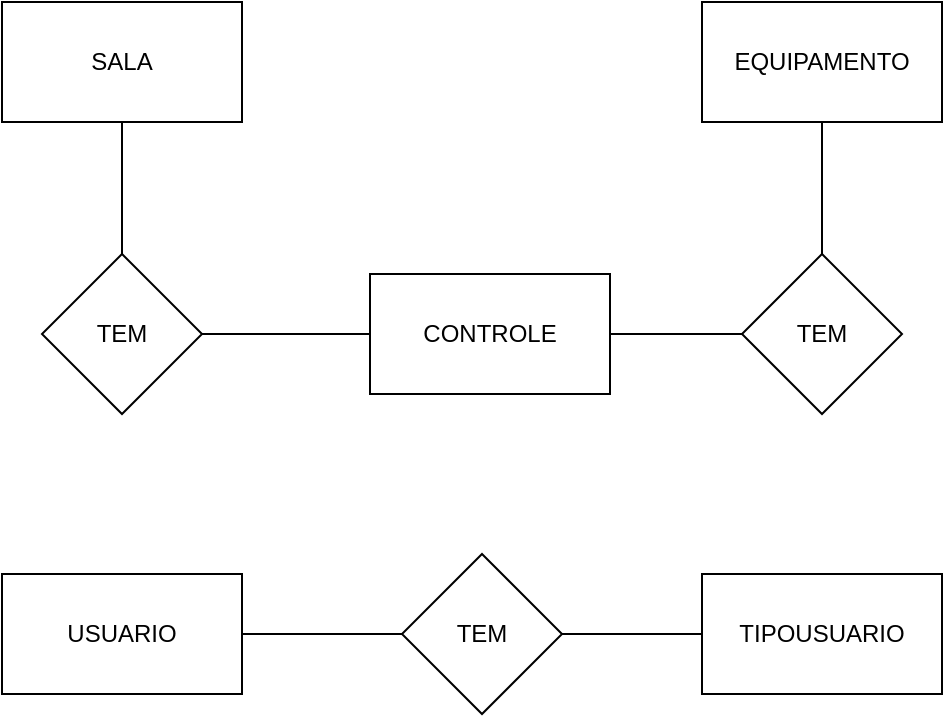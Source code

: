 <mxfile version="14.8.0" pages="2"><diagram id="B-v5WTrMBM2kTnsvU0oT" name="Conceitual"><mxGraphModel dx="1304" dy="804" grid="1" gridSize="10" guides="1" tooltips="1" connect="1" arrows="1" fold="1" page="1" pageScale="1" pageWidth="827" pageHeight="1169" math="0" shadow="0"><root><mxCell id="0"/><mxCell id="1" parent="0"/><mxCell id="d-sSVralukroa6LKkFgi-1" value="SALA" style="rounded=0;whiteSpace=wrap;html=1;" vertex="1" parent="1"><mxGeometry x="249" y="820" width="120" height="60" as="geometry"/></mxCell><mxCell id="d-sSVralukroa6LKkFgi-2" style="edgeStyle=orthogonalEdgeStyle;rounded=0;orthogonalLoop=1;jettySize=auto;html=1;endArrow=none;endFill=0;" edge="1" parent="1" source="d-sSVralukroa6LKkFgi-3" target="d-sSVralukroa6LKkFgi-13"><mxGeometry relative="1" as="geometry"/></mxCell><mxCell id="d-sSVralukroa6LKkFgi-3" value="EQUIPAMENTO" style="rounded=0;whiteSpace=wrap;html=1;" vertex="1" parent="1"><mxGeometry x="599" y="820" width="120" height="60" as="geometry"/></mxCell><mxCell id="d-sSVralukroa6LKkFgi-4" value="USUARIO" style="rounded=0;whiteSpace=wrap;html=1;" vertex="1" parent="1"><mxGeometry x="249" y="1106" width="120" height="60" as="geometry"/></mxCell><mxCell id="d-sSVralukroa6LKkFgi-5" style="edgeStyle=orthogonalEdgeStyle;rounded=0;orthogonalLoop=1;jettySize=auto;html=1;endArrow=none;endFill=0;" edge="1" parent="1" source="d-sSVralukroa6LKkFgi-7" target="d-sSVralukroa6LKkFgi-1"><mxGeometry relative="1" as="geometry"/></mxCell><mxCell id="d-sSVralukroa6LKkFgi-6" style="edgeStyle=orthogonalEdgeStyle;rounded=0;orthogonalLoop=1;jettySize=auto;html=1;endArrow=none;endFill=0;" edge="1" parent="1" source="d-sSVralukroa6LKkFgi-7" target="d-sSVralukroa6LKkFgi-14"><mxGeometry relative="1" as="geometry"/></mxCell><mxCell id="d-sSVralukroa6LKkFgi-7" value="TEM" style="rhombus;whiteSpace=wrap;html=1;" vertex="1" parent="1"><mxGeometry x="269" y="946" width="80" height="80" as="geometry"/></mxCell><mxCell id="d-sSVralukroa6LKkFgi-8" value="TIPOUSUARIO" style="rounded=0;whiteSpace=wrap;html=1;" vertex="1" parent="1"><mxGeometry x="599" y="1106" width="120" height="60" as="geometry"/></mxCell><mxCell id="d-sSVralukroa6LKkFgi-9" style="edgeStyle=orthogonalEdgeStyle;rounded=0;orthogonalLoop=1;jettySize=auto;html=1;endArrow=none;endFill=0;" edge="1" parent="1" source="d-sSVralukroa6LKkFgi-11" target="d-sSVralukroa6LKkFgi-8"><mxGeometry relative="1" as="geometry"/></mxCell><mxCell id="d-sSVralukroa6LKkFgi-10" style="edgeStyle=orthogonalEdgeStyle;rounded=0;orthogonalLoop=1;jettySize=auto;html=1;endArrow=none;endFill=0;" edge="1" parent="1" source="d-sSVralukroa6LKkFgi-11" target="d-sSVralukroa6LKkFgi-4"><mxGeometry relative="1" as="geometry"/></mxCell><mxCell id="d-sSVralukroa6LKkFgi-11" value="TEM" style="rhombus;whiteSpace=wrap;html=1;" vertex="1" parent="1"><mxGeometry x="449" y="1096" width="80" height="80" as="geometry"/></mxCell><mxCell id="d-sSVralukroa6LKkFgi-12" style="edgeStyle=orthogonalEdgeStyle;rounded=0;orthogonalLoop=1;jettySize=auto;html=1;endArrow=none;endFill=0;" edge="1" parent="1" source="d-sSVralukroa6LKkFgi-13" target="d-sSVralukroa6LKkFgi-14"><mxGeometry relative="1" as="geometry"/></mxCell><mxCell id="d-sSVralukroa6LKkFgi-13" value="TEM" style="rhombus;whiteSpace=wrap;html=1;" vertex="1" parent="1"><mxGeometry x="619" y="946" width="80" height="80" as="geometry"/></mxCell><mxCell id="d-sSVralukroa6LKkFgi-14" value="CONTROLE" style="rounded=0;whiteSpace=wrap;html=1;" vertex="1" parent="1"><mxGeometry x="433" y="956" width="120" height="60" as="geometry"/></mxCell></root></mxGraphModel></diagram><diagram name="Lógico" id="aWxVxtiPSOM8V-LDNcCX"><mxGraphModel dx="1304" dy="804" grid="1" gridSize="10" guides="1" tooltips="1" connect="1" arrows="1" fold="1" page="1" pageScale="1" pageWidth="827" pageHeight="1169" math="0" shadow="0"><root><mxCell id="58jCffY_zmtWFrvimDut-0"/><mxCell id="58jCffY_zmtWFrvimDut-1" parent="58jCffY_zmtWFrvimDut-0"/><mxCell id="cKKmld2wrwCkYSd_0dDj-0" value="Sala" style="shape=table;startSize=30;container=1;collapsible=1;childLayout=tableLayout;fixedRows=1;rowLines=0;fontStyle=1;align=center;resizeLast=1;" parent="58jCffY_zmtWFrvimDut-1" vertex="1"><mxGeometry x="70" y="20" width="180" height="160" as="geometry"/></mxCell><mxCell id="cKKmld2wrwCkYSd_0dDj-1" value="" style="shape=partialRectangle;collapsible=0;dropTarget=0;pointerEvents=0;fillColor=none;top=0;left=0;bottom=1;right=0;points=[[0,0.5],[1,0.5]];portConstraint=eastwest;" parent="cKKmld2wrwCkYSd_0dDj-0" vertex="1"><mxGeometry y="30" width="180" height="30" as="geometry"/></mxCell><mxCell id="cKKmld2wrwCkYSd_0dDj-2" value="PK" style="shape=partialRectangle;connectable=0;fillColor=none;top=0;left=0;bottom=0;right=0;fontStyle=1;overflow=hidden;" parent="cKKmld2wrwCkYSd_0dDj-1" vertex="1"><mxGeometry width="30" height="30" as="geometry"/></mxCell><mxCell id="cKKmld2wrwCkYSd_0dDj-3" value="IdSala" style="shape=partialRectangle;connectable=0;fillColor=none;top=0;left=0;bottom=0;right=0;align=left;spacingLeft=6;fontStyle=5;overflow=hidden;" parent="cKKmld2wrwCkYSd_0dDj-1" vertex="1"><mxGeometry x="30" width="150" height="30" as="geometry"/></mxCell><mxCell id="cKKmld2wrwCkYSd_0dDj-4" value="" style="shape=partialRectangle;collapsible=0;dropTarget=0;pointerEvents=0;fillColor=none;top=0;left=0;bottom=0;right=0;points=[[0,0.5],[1,0.5]];portConstraint=eastwest;" parent="cKKmld2wrwCkYSd_0dDj-0" vertex="1"><mxGeometry y="60" width="180" height="30" as="geometry"/></mxCell><mxCell id="cKKmld2wrwCkYSd_0dDj-5" value="" style="shape=partialRectangle;connectable=0;fillColor=none;top=0;left=0;bottom=0;right=0;editable=1;overflow=hidden;" parent="cKKmld2wrwCkYSd_0dDj-4" vertex="1"><mxGeometry width="30" height="30" as="geometry"/></mxCell><mxCell id="cKKmld2wrwCkYSd_0dDj-6" value="nomeSala" style="shape=partialRectangle;connectable=0;fillColor=none;top=0;left=0;bottom=0;right=0;align=left;spacingLeft=6;overflow=hidden;" parent="cKKmld2wrwCkYSd_0dDj-4" vertex="1"><mxGeometry x="30" width="150" height="30" as="geometry"/></mxCell><mxCell id="GplvaBZC5zHxHwNcXm80-0" value="" style="shape=partialRectangle;collapsible=0;dropTarget=0;pointerEvents=0;fillColor=none;top=0;left=0;bottom=0;right=0;points=[[0,0.5],[1,0.5]];portConstraint=eastwest;" vertex="1" parent="cKKmld2wrwCkYSd_0dDj-0"><mxGeometry y="90" width="180" height="30" as="geometry"/></mxCell><mxCell id="GplvaBZC5zHxHwNcXm80-1" value="" style="shape=partialRectangle;connectable=0;fillColor=none;top=0;left=0;bottom=0;right=0;editable=1;overflow=hidden;" vertex="1" parent="GplvaBZC5zHxHwNcXm80-0"><mxGeometry width="30" height="30" as="geometry"/></mxCell><mxCell id="GplvaBZC5zHxHwNcXm80-2" value="metragem" style="shape=partialRectangle;connectable=0;fillColor=none;top=0;left=0;bottom=0;right=0;align=left;spacingLeft=6;overflow=hidden;" vertex="1" parent="GplvaBZC5zHxHwNcXm80-0"><mxGeometry x="30" width="150" height="30" as="geometry"/></mxCell><mxCell id="GplvaBZC5zHxHwNcXm80-3" value="" style="shape=partialRectangle;collapsible=0;dropTarget=0;pointerEvents=0;fillColor=none;top=0;left=0;bottom=0;right=0;points=[[0,0.5],[1,0.5]];portConstraint=eastwest;" vertex="1" parent="cKKmld2wrwCkYSd_0dDj-0"><mxGeometry y="120" width="180" height="30" as="geometry"/></mxCell><mxCell id="GplvaBZC5zHxHwNcXm80-4" value="" style="shape=partialRectangle;connectable=0;fillColor=none;top=0;left=0;bottom=0;right=0;editable=1;overflow=hidden;" vertex="1" parent="GplvaBZC5zHxHwNcXm80-3"><mxGeometry width="30" height="30" as="geometry"/></mxCell><mxCell id="GplvaBZC5zHxHwNcXm80-5" value="andar" style="shape=partialRectangle;connectable=0;fillColor=none;top=0;left=0;bottom=0;right=0;align=left;spacingLeft=6;overflow=hidden;" vertex="1" parent="GplvaBZC5zHxHwNcXm80-3"><mxGeometry x="30" width="150" height="30" as="geometry"/></mxCell><mxCell id="X0YjRjQ_T-_eaul2By41-7" value="Equipamento" style="shape=table;startSize=30;container=1;collapsible=1;childLayout=tableLayout;fixedRows=1;rowLines=0;fontStyle=1;align=center;resizeLast=1;" parent="58jCffY_zmtWFrvimDut-1" vertex="1"><mxGeometry x="70" y="260" width="180" height="280" as="geometry"/></mxCell><mxCell id="X0YjRjQ_T-_eaul2By41-8" value="" style="shape=partialRectangle;collapsible=0;dropTarget=0;pointerEvents=0;fillColor=none;top=0;left=0;bottom=1;right=0;points=[[0,0.5],[1,0.5]];portConstraint=eastwest;" parent="X0YjRjQ_T-_eaul2By41-7" vertex="1"><mxGeometry y="30" width="180" height="30" as="geometry"/></mxCell><mxCell id="X0YjRjQ_T-_eaul2By41-9" value="PK" style="shape=partialRectangle;connectable=0;fillColor=none;top=0;left=0;bottom=0;right=0;fontStyle=1;overflow=hidden;" parent="X0YjRjQ_T-_eaul2By41-8" vertex="1"><mxGeometry width="30" height="30" as="geometry"/></mxCell><mxCell id="X0YjRjQ_T-_eaul2By41-10" value="IdEquipamento" style="shape=partialRectangle;connectable=0;fillColor=none;top=0;left=0;bottom=0;right=0;align=left;spacingLeft=6;fontStyle=5;overflow=hidden;" parent="X0YjRjQ_T-_eaul2By41-8" vertex="1"><mxGeometry x="30" width="150" height="30" as="geometry"/></mxCell><mxCell id="X0YjRjQ_T-_eaul2By41-11" value="" style="shape=partialRectangle;collapsible=0;dropTarget=0;pointerEvents=0;fillColor=none;top=0;left=0;bottom=0;right=0;points=[[0,0.5],[1,0.5]];portConstraint=eastwest;" parent="X0YjRjQ_T-_eaul2By41-7" vertex="1"><mxGeometry y="60" width="180" height="30" as="geometry"/></mxCell><mxCell id="X0YjRjQ_T-_eaul2By41-12" value="" style="shape=partialRectangle;connectable=0;fillColor=none;top=0;left=0;bottom=0;right=0;editable=1;overflow=hidden;" parent="X0YjRjQ_T-_eaul2By41-11" vertex="1"><mxGeometry width="30" height="30" as="geometry"/></mxCell><mxCell id="X0YjRjQ_T-_eaul2By41-13" value="nomeEquipamento" style="shape=partialRectangle;connectable=0;fillColor=none;top=0;left=0;bottom=0;right=0;align=left;spacingLeft=6;overflow=hidden;" parent="X0YjRjQ_T-_eaul2By41-11" vertex="1"><mxGeometry x="30" width="150" height="30" as="geometry"/></mxCell><mxCell id="CkyFmpMLGFpdEF8S5Lfp-0" value="" style="shape=partialRectangle;collapsible=0;dropTarget=0;pointerEvents=0;fillColor=none;top=0;left=0;bottom=0;right=0;points=[[0,0.5],[1,0.5]];portConstraint=eastwest;" parent="X0YjRjQ_T-_eaul2By41-7" vertex="1"><mxGeometry y="90" width="180" height="30" as="geometry"/></mxCell><mxCell id="CkyFmpMLGFpdEF8S5Lfp-1" value="" style="shape=partialRectangle;connectable=0;fillColor=none;top=0;left=0;bottom=0;right=0;editable=1;overflow=hidden;" parent="CkyFmpMLGFpdEF8S5Lfp-0" vertex="1"><mxGeometry width="30" height="30" as="geometry"/></mxCell><mxCell id="CkyFmpMLGFpdEF8S5Lfp-2" value="tipoEquipamento" style="shape=partialRectangle;connectable=0;fillColor=none;top=0;left=0;bottom=0;right=0;align=left;spacingLeft=6;overflow=hidden;" parent="CkyFmpMLGFpdEF8S5Lfp-0" vertex="1"><mxGeometry x="30" width="150" height="30" as="geometry"/></mxCell><mxCell id="GplvaBZC5zHxHwNcXm80-6" value="" style="shape=partialRectangle;collapsible=0;dropTarget=0;pointerEvents=0;fillColor=none;top=0;left=0;bottom=0;right=0;points=[[0,0.5],[1,0.5]];portConstraint=eastwest;" vertex="1" parent="X0YjRjQ_T-_eaul2By41-7"><mxGeometry y="120" width="180" height="30" as="geometry"/></mxCell><mxCell id="GplvaBZC5zHxHwNcXm80-7" value="" style="shape=partialRectangle;connectable=0;fillColor=none;top=0;left=0;bottom=0;right=0;editable=1;overflow=hidden;" vertex="1" parent="GplvaBZC5zHxHwNcXm80-6"><mxGeometry width="30" height="30" as="geometry"/></mxCell><mxCell id="GplvaBZC5zHxHwNcXm80-8" value="marca" style="shape=partialRectangle;connectable=0;fillColor=none;top=0;left=0;bottom=0;right=0;align=left;spacingLeft=6;overflow=hidden;" vertex="1" parent="GplvaBZC5zHxHwNcXm80-6"><mxGeometry x="30" width="150" height="30" as="geometry"/></mxCell><mxCell id="X0YjRjQ_T-_eaul2By41-38" value="" style="shape=partialRectangle;collapsible=0;dropTarget=0;pointerEvents=0;fillColor=none;top=0;left=0;bottom=0;right=0;points=[[0,0.5],[1,0.5]];portConstraint=eastwest;" parent="X0YjRjQ_T-_eaul2By41-7" vertex="1"><mxGeometry y="150" width="180" height="30" as="geometry"/></mxCell><mxCell id="X0YjRjQ_T-_eaul2By41-39" value="" style="shape=partialRectangle;connectable=0;fillColor=none;top=0;left=0;bottom=0;right=0;editable=1;overflow=hidden;" parent="X0YjRjQ_T-_eaul2By41-38" vertex="1"><mxGeometry width="30" height="30" as="geometry"/></mxCell><mxCell id="X0YjRjQ_T-_eaul2By41-40" value="numeroDeSerie" style="shape=partialRectangle;connectable=0;fillColor=none;top=0;left=0;bottom=0;right=0;align=left;spacingLeft=6;overflow=hidden;" parent="X0YjRjQ_T-_eaul2By41-38" vertex="1"><mxGeometry x="30" width="150" height="30" as="geometry"/></mxCell><mxCell id="X0YjRjQ_T-_eaul2By41-41" value="" style="shape=partialRectangle;collapsible=0;dropTarget=0;pointerEvents=0;fillColor=none;top=0;left=0;bottom=0;right=0;points=[[0,0.5],[1,0.5]];portConstraint=eastwest;" parent="X0YjRjQ_T-_eaul2By41-7" vertex="1"><mxGeometry y="180" width="180" height="30" as="geometry"/></mxCell><mxCell id="X0YjRjQ_T-_eaul2By41-42" value="" style="shape=partialRectangle;connectable=0;fillColor=none;top=0;left=0;bottom=0;right=0;editable=1;overflow=hidden;" parent="X0YjRjQ_T-_eaul2By41-41" vertex="1"><mxGeometry width="30" height="30" as="geometry"/></mxCell><mxCell id="X0YjRjQ_T-_eaul2By41-43" value="descricao" style="shape=partialRectangle;connectable=0;fillColor=none;top=0;left=0;bottom=0;right=0;align=left;spacingLeft=6;overflow=hidden;" parent="X0YjRjQ_T-_eaul2By41-41" vertex="1"><mxGeometry x="30" width="150" height="30" as="geometry"/></mxCell><mxCell id="X0YjRjQ_T-_eaul2By41-44" value="" style="shape=partialRectangle;collapsible=0;dropTarget=0;pointerEvents=0;fillColor=none;top=0;left=0;bottom=0;right=0;points=[[0,0.5],[1,0.5]];portConstraint=eastwest;" parent="X0YjRjQ_T-_eaul2By41-7" vertex="1"><mxGeometry y="210" width="180" height="30" as="geometry"/></mxCell><mxCell id="X0YjRjQ_T-_eaul2By41-45" value="" style="shape=partialRectangle;connectable=0;fillColor=none;top=0;left=0;bottom=0;right=0;editable=1;overflow=hidden;" parent="X0YjRjQ_T-_eaul2By41-44" vertex="1"><mxGeometry width="30" height="30" as="geometry"/></mxCell><mxCell id="X0YjRjQ_T-_eaul2By41-46" value="numeroDoPatrimonio" style="shape=partialRectangle;connectable=0;fillColor=none;top=0;left=0;bottom=0;right=0;align=left;spacingLeft=6;overflow=hidden;" parent="X0YjRjQ_T-_eaul2By41-44" vertex="1"><mxGeometry x="30" width="150" height="30" as="geometry"/></mxCell><mxCell id="X0YjRjQ_T-_eaul2By41-47" value="" style="shape=partialRectangle;collapsible=0;dropTarget=0;pointerEvents=0;fillColor=none;top=0;left=0;bottom=0;right=0;points=[[0,0.5],[1,0.5]];portConstraint=eastwest;" parent="X0YjRjQ_T-_eaul2By41-7" vertex="1"><mxGeometry y="240" width="180" height="30" as="geometry"/></mxCell><mxCell id="X0YjRjQ_T-_eaul2By41-48" value="" style="shape=partialRectangle;connectable=0;fillColor=none;top=0;left=0;bottom=0;right=0;editable=1;overflow=hidden;" parent="X0YjRjQ_T-_eaul2By41-47" vertex="1"><mxGeometry width="30" height="30" as="geometry"/></mxCell><mxCell id="X0YjRjQ_T-_eaul2By41-49" value="estado" style="shape=partialRectangle;connectable=0;fillColor=none;top=0;left=0;bottom=0;right=0;align=left;spacingLeft=6;overflow=hidden;" parent="X0YjRjQ_T-_eaul2By41-47" vertex="1"><mxGeometry x="30" width="150" height="30" as="geometry"/></mxCell><mxCell id="X0YjRjQ_T-_eaul2By41-22" value="TipoUsuario" style="shape=table;startSize=30;container=1;collapsible=1;childLayout=tableLayout;fixedRows=1;rowLines=0;fontStyle=1;align=center;resizeLast=1;" parent="58jCffY_zmtWFrvimDut-1" vertex="1"><mxGeometry x="70" y="585" width="180" height="100" as="geometry"/></mxCell><mxCell id="X0YjRjQ_T-_eaul2By41-23" value="" style="shape=partialRectangle;collapsible=0;dropTarget=0;pointerEvents=0;fillColor=none;top=0;left=0;bottom=1;right=0;points=[[0,0.5],[1,0.5]];portConstraint=eastwest;" parent="X0YjRjQ_T-_eaul2By41-22" vertex="1"><mxGeometry y="30" width="180" height="30" as="geometry"/></mxCell><mxCell id="X0YjRjQ_T-_eaul2By41-24" value="PK" style="shape=partialRectangle;connectable=0;fillColor=none;top=0;left=0;bottom=0;right=0;fontStyle=1;overflow=hidden;" parent="X0YjRjQ_T-_eaul2By41-23" vertex="1"><mxGeometry width="30" height="30" as="geometry"/></mxCell><mxCell id="X0YjRjQ_T-_eaul2By41-25" value="IdTipoUsuario" style="shape=partialRectangle;connectable=0;fillColor=none;top=0;left=0;bottom=0;right=0;align=left;spacingLeft=6;fontStyle=5;overflow=hidden;" parent="X0YjRjQ_T-_eaul2By41-23" vertex="1"><mxGeometry x="30" width="150" height="30" as="geometry"/></mxCell><mxCell id="cpmN2tZXdxkYA1Esq9Db-12" value="" style="shape=partialRectangle;collapsible=0;dropTarget=0;pointerEvents=0;fillColor=none;top=0;left=0;bottom=0;right=0;points=[[0,0.5],[1,0.5]];portConstraint=eastwest;" parent="X0YjRjQ_T-_eaul2By41-22" vertex="1"><mxGeometry y="60" width="180" height="30" as="geometry"/></mxCell><mxCell id="cpmN2tZXdxkYA1Esq9Db-13" value="" style="shape=partialRectangle;connectable=0;fillColor=none;top=0;left=0;bottom=0;right=0;editable=1;overflow=hidden;" parent="cpmN2tZXdxkYA1Esq9Db-12" vertex="1"><mxGeometry width="30" height="30" as="geometry"/></mxCell><mxCell id="cpmN2tZXdxkYA1Esq9Db-14" value="nomeTipoUsuario" style="shape=partialRectangle;connectable=0;fillColor=none;top=0;left=0;bottom=0;right=0;align=left;spacingLeft=6;overflow=hidden;" parent="cpmN2tZXdxkYA1Esq9Db-12" vertex="1"><mxGeometry x="30" width="150" height="30" as="geometry"/></mxCell><mxCell id="n3pm0B01cAdkAmmlCAYK-26" value="" style="edgeStyle=entityRelationEdgeStyle;fontSize=12;html=1;endArrow=ERoneToMany;" parent="58jCffY_zmtWFrvimDut-1" source="cKKmld2wrwCkYSd_0dDj-1" target="GplvaBZC5zHxHwNcXm80-22" edge="1"><mxGeometry width="100" height="100" relative="1" as="geometry"><mxPoint x="400" y="470" as="sourcePoint"/><mxPoint x="420" y="100" as="targetPoint"/></mxGeometry></mxCell><mxCell id="GplvaBZC5zHxHwNcXm80-9" value="Controle" style="shape=table;startSize=30;container=1;collapsible=1;childLayout=tableLayout;fixedRows=1;rowLines=0;fontStyle=1;align=center;resizeLast=1;" vertex="1" parent="58jCffY_zmtWFrvimDut-1"><mxGeometry x="420" y="120" width="180" height="190" as="geometry"/></mxCell><mxCell id="GplvaBZC5zHxHwNcXm80-10" value="" style="shape=partialRectangle;collapsible=0;dropTarget=0;pointerEvents=0;fillColor=none;top=0;left=0;bottom=1;right=0;points=[[0,0.5],[1,0.5]];portConstraint=eastwest;" vertex="1" parent="GplvaBZC5zHxHwNcXm80-9"><mxGeometry y="30" width="180" height="30" as="geometry"/></mxCell><mxCell id="GplvaBZC5zHxHwNcXm80-11" value="PK" style="shape=partialRectangle;connectable=0;fillColor=none;top=0;left=0;bottom=0;right=0;fontStyle=1;overflow=hidden;" vertex="1" parent="GplvaBZC5zHxHwNcXm80-10"><mxGeometry width="30" height="30" as="geometry"/></mxCell><mxCell id="GplvaBZC5zHxHwNcXm80-12" value="IdControle" style="shape=partialRectangle;connectable=0;fillColor=none;top=0;left=0;bottom=0;right=0;align=left;spacingLeft=6;fontStyle=5;overflow=hidden;" vertex="1" parent="GplvaBZC5zHxHwNcXm80-10"><mxGeometry x="30" width="150" height="30" as="geometry"/></mxCell><mxCell id="GplvaBZC5zHxHwNcXm80-22" value="" style="shape=partialRectangle;collapsible=0;dropTarget=0;pointerEvents=0;fillColor=none;top=0;left=0;bottom=1;right=0;points=[[0,0.5],[1,0.5]];portConstraint=eastwest;" vertex="1" parent="GplvaBZC5zHxHwNcXm80-9"><mxGeometry y="60" width="180" height="30" as="geometry"/></mxCell><mxCell id="GplvaBZC5zHxHwNcXm80-23" value="FK" style="shape=partialRectangle;connectable=0;fillColor=none;top=0;left=0;bottom=0;right=0;fontStyle=1;overflow=hidden;" vertex="1" parent="GplvaBZC5zHxHwNcXm80-22"><mxGeometry width="30" height="30" as="geometry"/></mxCell><mxCell id="GplvaBZC5zHxHwNcXm80-24" value="IdSala" style="shape=partialRectangle;connectable=0;fillColor=none;top=0;left=0;bottom=0;right=0;align=left;spacingLeft=6;fontStyle=5;overflow=hidden;" vertex="1" parent="GplvaBZC5zHxHwNcXm80-22"><mxGeometry x="30" width="150" height="30" as="geometry"/></mxCell><mxCell id="GplvaBZC5zHxHwNcXm80-25" value="" style="shape=partialRectangle;collapsible=0;dropTarget=0;pointerEvents=0;fillColor=none;top=0;left=0;bottom=1;right=0;points=[[0,0.5],[1,0.5]];portConstraint=eastwest;" vertex="1" parent="GplvaBZC5zHxHwNcXm80-9"><mxGeometry y="90" width="180" height="30" as="geometry"/></mxCell><mxCell id="GplvaBZC5zHxHwNcXm80-26" value="FK" style="shape=partialRectangle;connectable=0;fillColor=none;top=0;left=0;bottom=0;right=0;fontStyle=1;overflow=hidden;" vertex="1" parent="GplvaBZC5zHxHwNcXm80-25"><mxGeometry width="30" height="30" as="geometry"/></mxCell><mxCell id="GplvaBZC5zHxHwNcXm80-27" value="IdEquipamento" style="shape=partialRectangle;connectable=0;fillColor=none;top=0;left=0;bottom=0;right=0;align=left;spacingLeft=6;fontStyle=5;overflow=hidden;" vertex="1" parent="GplvaBZC5zHxHwNcXm80-25"><mxGeometry x="30" width="150" height="30" as="geometry"/></mxCell><mxCell id="GplvaBZC5zHxHwNcXm80-13" value="" style="shape=partialRectangle;collapsible=0;dropTarget=0;pointerEvents=0;fillColor=none;top=0;left=0;bottom=0;right=0;points=[[0,0.5],[1,0.5]];portConstraint=eastwest;" vertex="1" parent="GplvaBZC5zHxHwNcXm80-9"><mxGeometry y="120" width="180" height="30" as="geometry"/></mxCell><mxCell id="GplvaBZC5zHxHwNcXm80-14" value="" style="shape=partialRectangle;connectable=0;fillColor=none;top=0;left=0;bottom=0;right=0;editable=1;overflow=hidden;" vertex="1" parent="GplvaBZC5zHxHwNcXm80-13"><mxGeometry width="30" height="30" as="geometry"/></mxCell><mxCell id="GplvaBZC5zHxHwNcXm80-15" value="dataEntrada" style="shape=partialRectangle;connectable=0;fillColor=none;top=0;left=0;bottom=0;right=0;align=left;spacingLeft=6;overflow=hidden;" vertex="1" parent="GplvaBZC5zHxHwNcXm80-13"><mxGeometry x="30" width="150" height="30" as="geometry"/></mxCell><mxCell id="GplvaBZC5zHxHwNcXm80-16" value="" style="shape=partialRectangle;collapsible=0;dropTarget=0;pointerEvents=0;fillColor=none;top=0;left=0;bottom=0;right=0;points=[[0,0.5],[1,0.5]];portConstraint=eastwest;" vertex="1" parent="GplvaBZC5zHxHwNcXm80-9"><mxGeometry y="150" width="180" height="30" as="geometry"/></mxCell><mxCell id="GplvaBZC5zHxHwNcXm80-17" value="" style="shape=partialRectangle;connectable=0;fillColor=none;top=0;left=0;bottom=0;right=0;editable=1;overflow=hidden;" vertex="1" parent="GplvaBZC5zHxHwNcXm80-16"><mxGeometry width="30" height="30" as="geometry"/></mxCell><mxCell id="GplvaBZC5zHxHwNcXm80-18" value="dataSaida" style="shape=partialRectangle;connectable=0;fillColor=none;top=0;left=0;bottom=0;right=0;align=left;spacingLeft=6;overflow=hidden;" vertex="1" parent="GplvaBZC5zHxHwNcXm80-16"><mxGeometry x="30" width="150" height="30" as="geometry"/></mxCell><mxCell id="GplvaBZC5zHxHwNcXm80-28" value="" style="edgeStyle=entityRelationEdgeStyle;fontSize=12;html=1;endArrow=ERoneToMany;" edge="1" parent="58jCffY_zmtWFrvimDut-1" source="X0YjRjQ_T-_eaul2By41-8" target="GplvaBZC5zHxHwNcXm80-25"><mxGeometry width="100" height="100" relative="1" as="geometry"><mxPoint x="360" y="370" as="sourcePoint"/><mxPoint x="540" y="500" as="targetPoint"/></mxGeometry></mxCell><mxCell id="GplvaBZC5zHxHwNcXm80-29" value="Usuario" style="shape=table;startSize=30;container=1;collapsible=1;childLayout=tableLayout;fixedRows=1;rowLines=0;fontStyle=1;align=center;resizeLast=1;" vertex="1" parent="58jCffY_zmtWFrvimDut-1"><mxGeometry x="420" y="585" width="180" height="190" as="geometry"/></mxCell><mxCell id="GplvaBZC5zHxHwNcXm80-30" value="" style="shape=partialRectangle;collapsible=0;dropTarget=0;pointerEvents=0;fillColor=none;top=0;left=0;bottom=1;right=0;points=[[0,0.5],[1,0.5]];portConstraint=eastwest;" vertex="1" parent="GplvaBZC5zHxHwNcXm80-29"><mxGeometry y="30" width="180" height="30" as="geometry"/></mxCell><mxCell id="GplvaBZC5zHxHwNcXm80-31" value="PK" style="shape=partialRectangle;connectable=0;fillColor=none;top=0;left=0;bottom=0;right=0;fontStyle=1;overflow=hidden;" vertex="1" parent="GplvaBZC5zHxHwNcXm80-30"><mxGeometry width="30" height="30" as="geometry"/></mxCell><mxCell id="GplvaBZC5zHxHwNcXm80-32" value="IdUsuario" style="shape=partialRectangle;connectable=0;fillColor=none;top=0;left=0;bottom=0;right=0;align=left;spacingLeft=6;fontStyle=5;overflow=hidden;" vertex="1" parent="GplvaBZC5zHxHwNcXm80-30"><mxGeometry x="30" width="150" height="30" as="geometry"/></mxCell><mxCell id="GplvaBZC5zHxHwNcXm80-45" value="" style="shape=partialRectangle;collapsible=0;dropTarget=0;pointerEvents=0;fillColor=none;top=0;left=0;bottom=1;right=0;points=[[0,0.5],[1,0.5]];portConstraint=eastwest;" vertex="1" parent="GplvaBZC5zHxHwNcXm80-29"><mxGeometry y="60" width="180" height="30" as="geometry"/></mxCell><mxCell id="GplvaBZC5zHxHwNcXm80-46" value="FK" style="shape=partialRectangle;connectable=0;fillColor=none;top=0;left=0;bottom=0;right=0;fontStyle=1;overflow=hidden;" vertex="1" parent="GplvaBZC5zHxHwNcXm80-45"><mxGeometry width="30" height="30" as="geometry"/></mxCell><mxCell id="GplvaBZC5zHxHwNcXm80-47" value="IdTipoUsuario" style="shape=partialRectangle;connectable=0;fillColor=none;top=0;left=0;bottom=0;right=0;align=left;spacingLeft=6;fontStyle=5;overflow=hidden;" vertex="1" parent="GplvaBZC5zHxHwNcXm80-45"><mxGeometry x="30" width="150" height="30" as="geometry"/></mxCell><mxCell id="GplvaBZC5zHxHwNcXm80-33" value="" style="shape=partialRectangle;collapsible=0;dropTarget=0;pointerEvents=0;fillColor=none;top=0;left=0;bottom=0;right=0;points=[[0,0.5],[1,0.5]];portConstraint=eastwest;" vertex="1" parent="GplvaBZC5zHxHwNcXm80-29"><mxGeometry y="90" width="180" height="30" as="geometry"/></mxCell><mxCell id="GplvaBZC5zHxHwNcXm80-34" value="" style="shape=partialRectangle;connectable=0;fillColor=none;top=0;left=0;bottom=0;right=0;editable=1;overflow=hidden;" vertex="1" parent="GplvaBZC5zHxHwNcXm80-33"><mxGeometry width="30" height="30" as="geometry"/></mxCell><mxCell id="GplvaBZC5zHxHwNcXm80-35" value="nomeUsuario" style="shape=partialRectangle;connectable=0;fillColor=none;top=0;left=0;bottom=0;right=0;align=left;spacingLeft=6;overflow=hidden;" vertex="1" parent="GplvaBZC5zHxHwNcXm80-33"><mxGeometry x="30" width="150" height="30" as="geometry"/></mxCell><mxCell id="GplvaBZC5zHxHwNcXm80-36" value="" style="shape=partialRectangle;collapsible=0;dropTarget=0;pointerEvents=0;fillColor=none;top=0;left=0;bottom=0;right=0;points=[[0,0.5],[1,0.5]];portConstraint=eastwest;" vertex="1" parent="GplvaBZC5zHxHwNcXm80-29"><mxGeometry y="120" width="180" height="30" as="geometry"/></mxCell><mxCell id="GplvaBZC5zHxHwNcXm80-37" value="" style="shape=partialRectangle;connectable=0;fillColor=none;top=0;left=0;bottom=0;right=0;editable=1;overflow=hidden;" vertex="1" parent="GplvaBZC5zHxHwNcXm80-36"><mxGeometry width="30" height="30" as="geometry"/></mxCell><mxCell id="GplvaBZC5zHxHwNcXm80-38" value="Email" style="shape=partialRectangle;connectable=0;fillColor=none;top=0;left=0;bottom=0;right=0;align=left;spacingLeft=6;overflow=hidden;" vertex="1" parent="GplvaBZC5zHxHwNcXm80-36"><mxGeometry x="30" width="150" height="30" as="geometry"/></mxCell><mxCell id="GplvaBZC5zHxHwNcXm80-39" value="" style="shape=partialRectangle;collapsible=0;dropTarget=0;pointerEvents=0;fillColor=none;top=0;left=0;bottom=0;right=0;points=[[0,0.5],[1,0.5]];portConstraint=eastwest;" vertex="1" parent="GplvaBZC5zHxHwNcXm80-29"><mxGeometry y="150" width="180" height="30" as="geometry"/></mxCell><mxCell id="GplvaBZC5zHxHwNcXm80-40" value="" style="shape=partialRectangle;connectable=0;fillColor=none;top=0;left=0;bottom=0;right=0;editable=1;overflow=hidden;" vertex="1" parent="GplvaBZC5zHxHwNcXm80-39"><mxGeometry width="30" height="30" as="geometry"/></mxCell><mxCell id="GplvaBZC5zHxHwNcXm80-41" value="Senha" style="shape=partialRectangle;connectable=0;fillColor=none;top=0;left=0;bottom=0;right=0;align=left;spacingLeft=6;overflow=hidden;" vertex="1" parent="GplvaBZC5zHxHwNcXm80-39"><mxGeometry x="30" width="150" height="30" as="geometry"/></mxCell><mxCell id="GplvaBZC5zHxHwNcXm80-48" value="" style="edgeStyle=entityRelationEdgeStyle;fontSize=12;html=1;endArrow=ERoneToMany;" edge="1" parent="58jCffY_zmtWFrvimDut-1" source="X0YjRjQ_T-_eaul2By41-23" target="GplvaBZC5zHxHwNcXm80-45"><mxGeometry width="100" height="100" relative="1" as="geometry"><mxPoint x="6" y="500" as="sourcePoint"/><mxPoint x="176" y="420" as="targetPoint"/></mxGeometry></mxCell></root></mxGraphModel></diagram></mxfile>